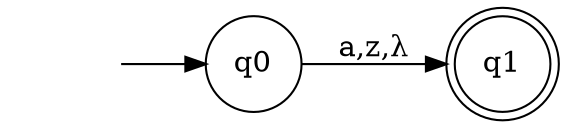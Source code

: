 digraph pda_machine {
	rankdir=LR size="8,5"
	node [shape=plaintext]
	" "
	node [shape=circle]
	q0
	" " -> q0 [label=" "]
	node [shape=doublecircle]
	q1
	node [shape=circle]
	q0 -> q1 [label="a,z,λ"]
}
